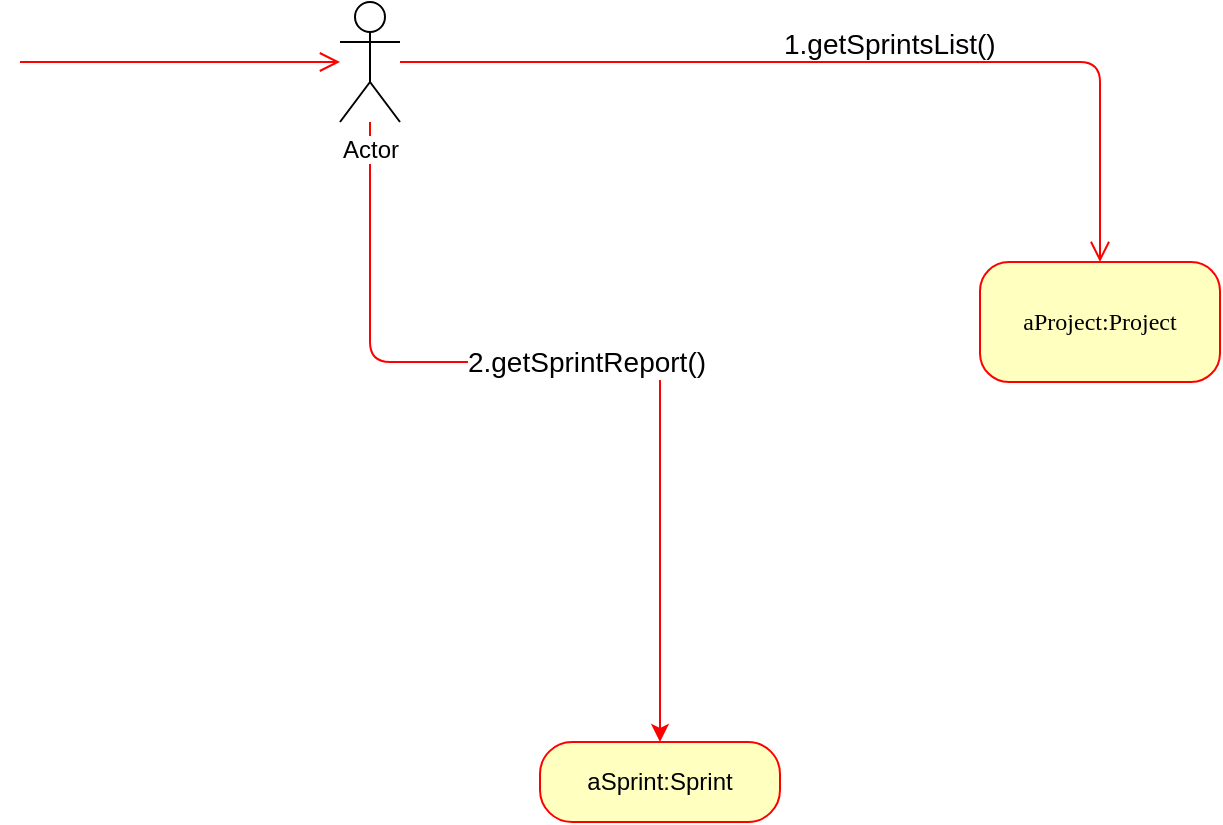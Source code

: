 <mxfile version="10.6.8" type="github"><diagram id="cPjafVNt8_EosSleQTjr" name="Page-1"><mxGraphModel dx="1394" dy="796" grid="1" gridSize="10" guides="1" tooltips="1" connect="1" arrows="1" fold="1" page="1" pageScale="1" pageWidth="827" pageHeight="1169" math="0" shadow="0"><root><mxCell id="0"/><mxCell id="1" parent="0"/><mxCell id="yB8lm4VJJEw6V8_zJOUr-1" value="aProject:Project" style="rounded=1;whiteSpace=wrap;html=1;arcSize=24;fillColor=#ffffc0;strokeColor=#ff0000;shadow=0;comic=0;labelBackgroundColor=none;fontFamily=Verdana;fontSize=12;fontColor=#000000;align=center;" vertex="1" parent="1"><mxGeometry x="640" y="250" width="120" height="60" as="geometry"/></mxCell><mxCell id="yB8lm4VJJEw6V8_zJOUr-2" style="edgeStyle=orthogonalEdgeStyle;html=1;labelBackgroundColor=none;endArrow=open;endSize=8;strokeColor=#ff0000;fontFamily=Verdana;fontSize=12;align=left;" edge="1" parent="1"><mxGeometry relative="1" as="geometry"><mxPoint x="320" y="150" as="targetPoint"/><mxPoint x="160" y="150" as="sourcePoint"/></mxGeometry></mxCell><mxCell id="yB8lm4VJJEw6V8_zJOUr-3" style="edgeStyle=orthogonalEdgeStyle;html=1;labelBackgroundColor=none;endArrow=open;endSize=8;strokeColor=#ff0000;fontFamily=Verdana;fontSize=12;align=left;" edge="1" parent="1" target="yB8lm4VJJEw6V8_zJOUr-1"><mxGeometry relative="1" as="geometry"><Array as="points"><mxPoint x="360" y="150"/><mxPoint x="480" y="150"/></Array><mxPoint x="350" y="150" as="sourcePoint"/><mxPoint x="450" y="160" as="targetPoint"/></mxGeometry></mxCell><mxCell id="yB8lm4VJJEw6V8_zJOUr-4" value="2.getSprintReport()" style="edgeStyle=orthogonalEdgeStyle;rounded=1;orthogonalLoop=1;jettySize=auto;html=1;entryX=0.5;entryY=0;entryDx=0;entryDy=0;strokeColor=#FF0000;fontSize=14;" edge="1" parent="1" source="yB8lm4VJJEw6V8_zJOUr-5" target="yB8lm4VJJEw6V8_zJOUr-8"><mxGeometry relative="1" as="geometry"><Array as="points"><mxPoint x="335" y="300"/><mxPoint x="480" y="300"/></Array></mxGeometry></mxCell><mxCell id="yB8lm4VJJEw6V8_zJOUr-5" value="Actor" style="shape=umlActor;verticalLabelPosition=bottom;labelBackgroundColor=#ffffff;verticalAlign=top;html=1;outlineConnect=0;" vertex="1" parent="1"><mxGeometry x="320" y="120" width="30" height="60" as="geometry"/></mxCell><mxCell id="yB8lm4VJJEw6V8_zJOUr-6" value="&lt;font style=&quot;font-size: 14px;&quot;&gt;1.getSprintsList()&lt;/font&gt;" style="text;html=1;resizable=0;points=[];autosize=1;align=left;verticalAlign=top;spacingTop=-4;fontSize=14;" vertex="1" parent="1"><mxGeometry x="540" y="130" width="90" height="20" as="geometry"/></mxCell><mxCell id="yB8lm4VJJEw6V8_zJOUr-8" value="aSprint:Sprint" style="rounded=1;whiteSpace=wrap;html=1;arcSize=40;fontColor=#000000;fillColor=#ffffc0;strokeColor=#ff0000;" vertex="1" parent="1"><mxGeometry x="420" y="490" width="120" height="40" as="geometry"/></mxCell></root></mxGraphModel></diagram></mxfile>